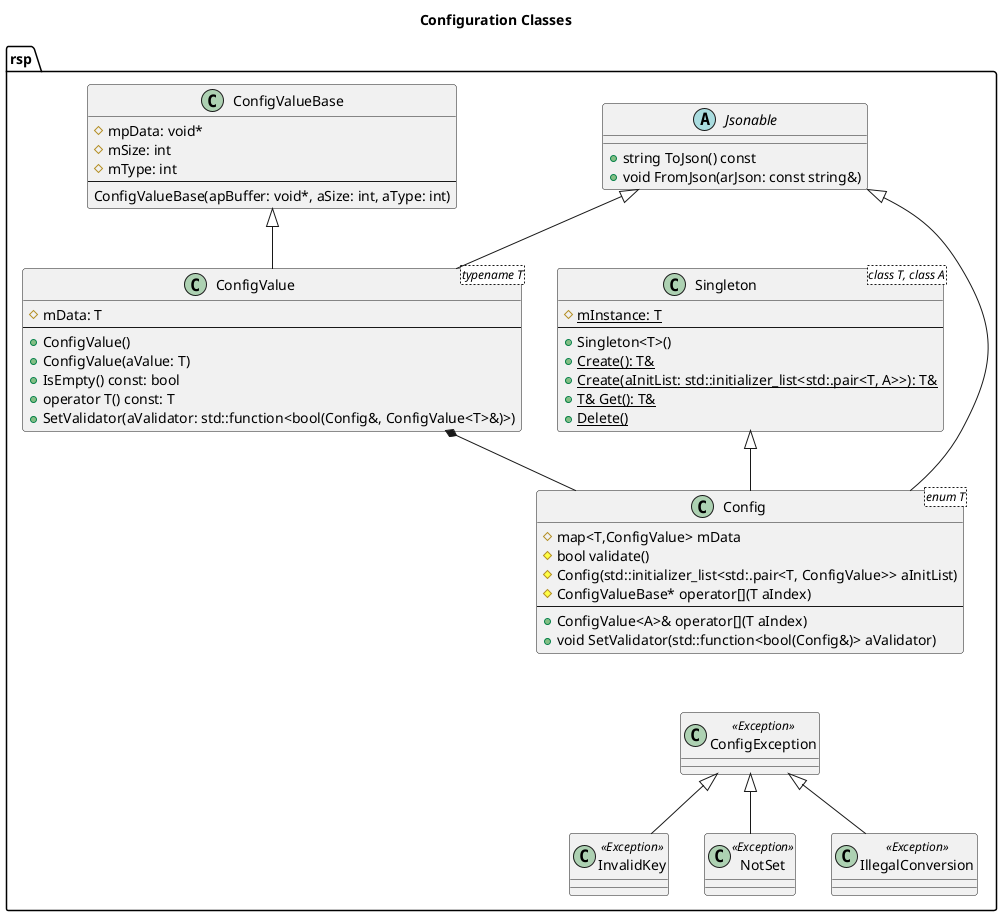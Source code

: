 @startuml

skinparam stereotypeCBackgroundColor<<Exception>> Red
'hide stereotype

title Configuration Classes

namespace rsp {

abstract class Jsonable {
    +string ToJson() const
    +void FromJson(arJson: const string&)
}

class Singleton<class T, class A> {
    #{static} mInstance: T
--
    +Singleton<T>()
    +{static} Create(): T&
    +{static} Create(aInitList: std::initializer_list<std:.pair<T, A>>): T& 
    +{static} T& Get(): T& 
    +{static} Delete()
}

class ConfigValueBase {
    #mpData: void*
    #mSize: int
    #mType: int
--
    ConfigValueBase(apBuffer: void*, aSize: int, aType: int)
}

class ConfigValue<typename T> {
    #mData: T
--
    +ConfigValue()
    +ConfigValue(aValue: T)
    +IsEmpty() const: bool
    +operator T() const: T
    +SetValidator(aValidator: std::function<bool(Config&, ConfigValue<T>&)>)
}

class Config<enum T> {
    #map<T,ConfigValue> mData
    #bool validate()
    #Config(std::initializer_list<std:.pair<T, ConfigValue>> aInitList)
    #ConfigValueBase* operator[](T aIndex)
--
    +ConfigValue<A>& operator[](T aIndex)
    +void SetValidator(std::function<bool(Config&)> aValidator)
}

ConfigValueBase <|-- ConfigValue
ConfigValue *-- Config
Jsonable <|-- Config
Jsonable <|-- ConfigValue
Singleton <|-- Config

class ConfigException <<Exception>>
class InvalidKey <<Exception>>
class NotSet <<Exception>>
class IllegalConversion <<Exception>>

ConfigException <|-- InvalidKey
ConfigException <|-- NotSet
ConfigException <|-- IllegalConversion

Config <-down[hidden]- ConfigException

}

@enduml
